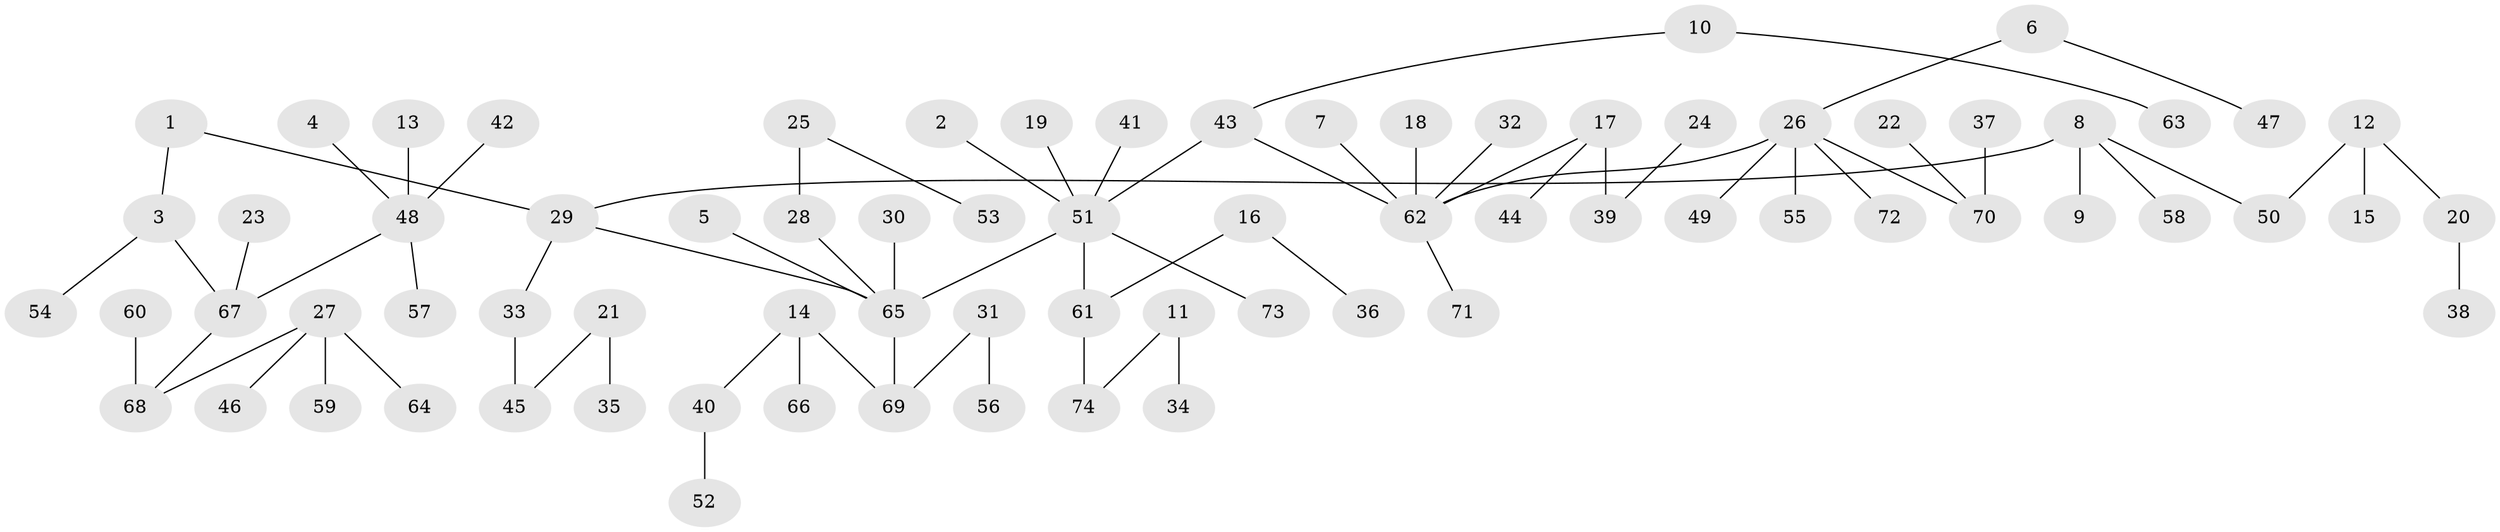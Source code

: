 // original degree distribution, {7: 0.013513513513513514, 6: 0.02702702702702703, 3: 0.08783783783783784, 4: 0.0472972972972973, 2: 0.23648648648648649, 5: 0.04054054054054054, 1: 0.5405405405405406, 9: 0.006756756756756757}
// Generated by graph-tools (version 1.1) at 2025/37/03/04/25 23:37:18]
// undirected, 74 vertices, 73 edges
graph export_dot {
  node [color=gray90,style=filled];
  1;
  2;
  3;
  4;
  5;
  6;
  7;
  8;
  9;
  10;
  11;
  12;
  13;
  14;
  15;
  16;
  17;
  18;
  19;
  20;
  21;
  22;
  23;
  24;
  25;
  26;
  27;
  28;
  29;
  30;
  31;
  32;
  33;
  34;
  35;
  36;
  37;
  38;
  39;
  40;
  41;
  42;
  43;
  44;
  45;
  46;
  47;
  48;
  49;
  50;
  51;
  52;
  53;
  54;
  55;
  56;
  57;
  58;
  59;
  60;
  61;
  62;
  63;
  64;
  65;
  66;
  67;
  68;
  69;
  70;
  71;
  72;
  73;
  74;
  1 -- 3 [weight=1.0];
  1 -- 29 [weight=1.0];
  2 -- 51 [weight=1.0];
  3 -- 54 [weight=1.0];
  3 -- 67 [weight=1.0];
  4 -- 48 [weight=1.0];
  5 -- 65 [weight=1.0];
  6 -- 26 [weight=1.0];
  6 -- 47 [weight=1.0];
  7 -- 62 [weight=1.0];
  8 -- 9 [weight=1.0];
  8 -- 29 [weight=1.0];
  8 -- 50 [weight=1.0];
  8 -- 58 [weight=1.0];
  10 -- 43 [weight=1.0];
  10 -- 63 [weight=1.0];
  11 -- 34 [weight=1.0];
  11 -- 74 [weight=1.0];
  12 -- 15 [weight=1.0];
  12 -- 20 [weight=1.0];
  12 -- 50 [weight=1.0];
  13 -- 48 [weight=1.0];
  14 -- 40 [weight=1.0];
  14 -- 66 [weight=1.0];
  14 -- 69 [weight=1.0];
  16 -- 36 [weight=1.0];
  16 -- 61 [weight=1.0];
  17 -- 39 [weight=1.0];
  17 -- 44 [weight=1.0];
  17 -- 62 [weight=1.0];
  18 -- 62 [weight=1.0];
  19 -- 51 [weight=1.0];
  20 -- 38 [weight=1.0];
  21 -- 35 [weight=1.0];
  21 -- 45 [weight=1.0];
  22 -- 70 [weight=1.0];
  23 -- 67 [weight=1.0];
  24 -- 39 [weight=1.0];
  25 -- 28 [weight=1.0];
  25 -- 53 [weight=1.0];
  26 -- 49 [weight=1.0];
  26 -- 55 [weight=1.0];
  26 -- 62 [weight=1.0];
  26 -- 70 [weight=1.0];
  26 -- 72 [weight=1.0];
  27 -- 46 [weight=1.0];
  27 -- 59 [weight=1.0];
  27 -- 64 [weight=1.0];
  27 -- 68 [weight=1.0];
  28 -- 65 [weight=1.0];
  29 -- 33 [weight=1.0];
  29 -- 65 [weight=1.0];
  30 -- 65 [weight=1.0];
  31 -- 56 [weight=1.0];
  31 -- 69 [weight=1.0];
  32 -- 62 [weight=1.0];
  33 -- 45 [weight=1.0];
  37 -- 70 [weight=1.0];
  40 -- 52 [weight=1.0];
  41 -- 51 [weight=1.0];
  42 -- 48 [weight=1.0];
  43 -- 51 [weight=1.0];
  43 -- 62 [weight=1.0];
  48 -- 57 [weight=1.0];
  48 -- 67 [weight=1.0];
  51 -- 61 [weight=1.0];
  51 -- 65 [weight=1.0];
  51 -- 73 [weight=1.0];
  60 -- 68 [weight=1.0];
  61 -- 74 [weight=1.0];
  62 -- 71 [weight=1.0];
  65 -- 69 [weight=1.0];
  67 -- 68 [weight=1.0];
}
